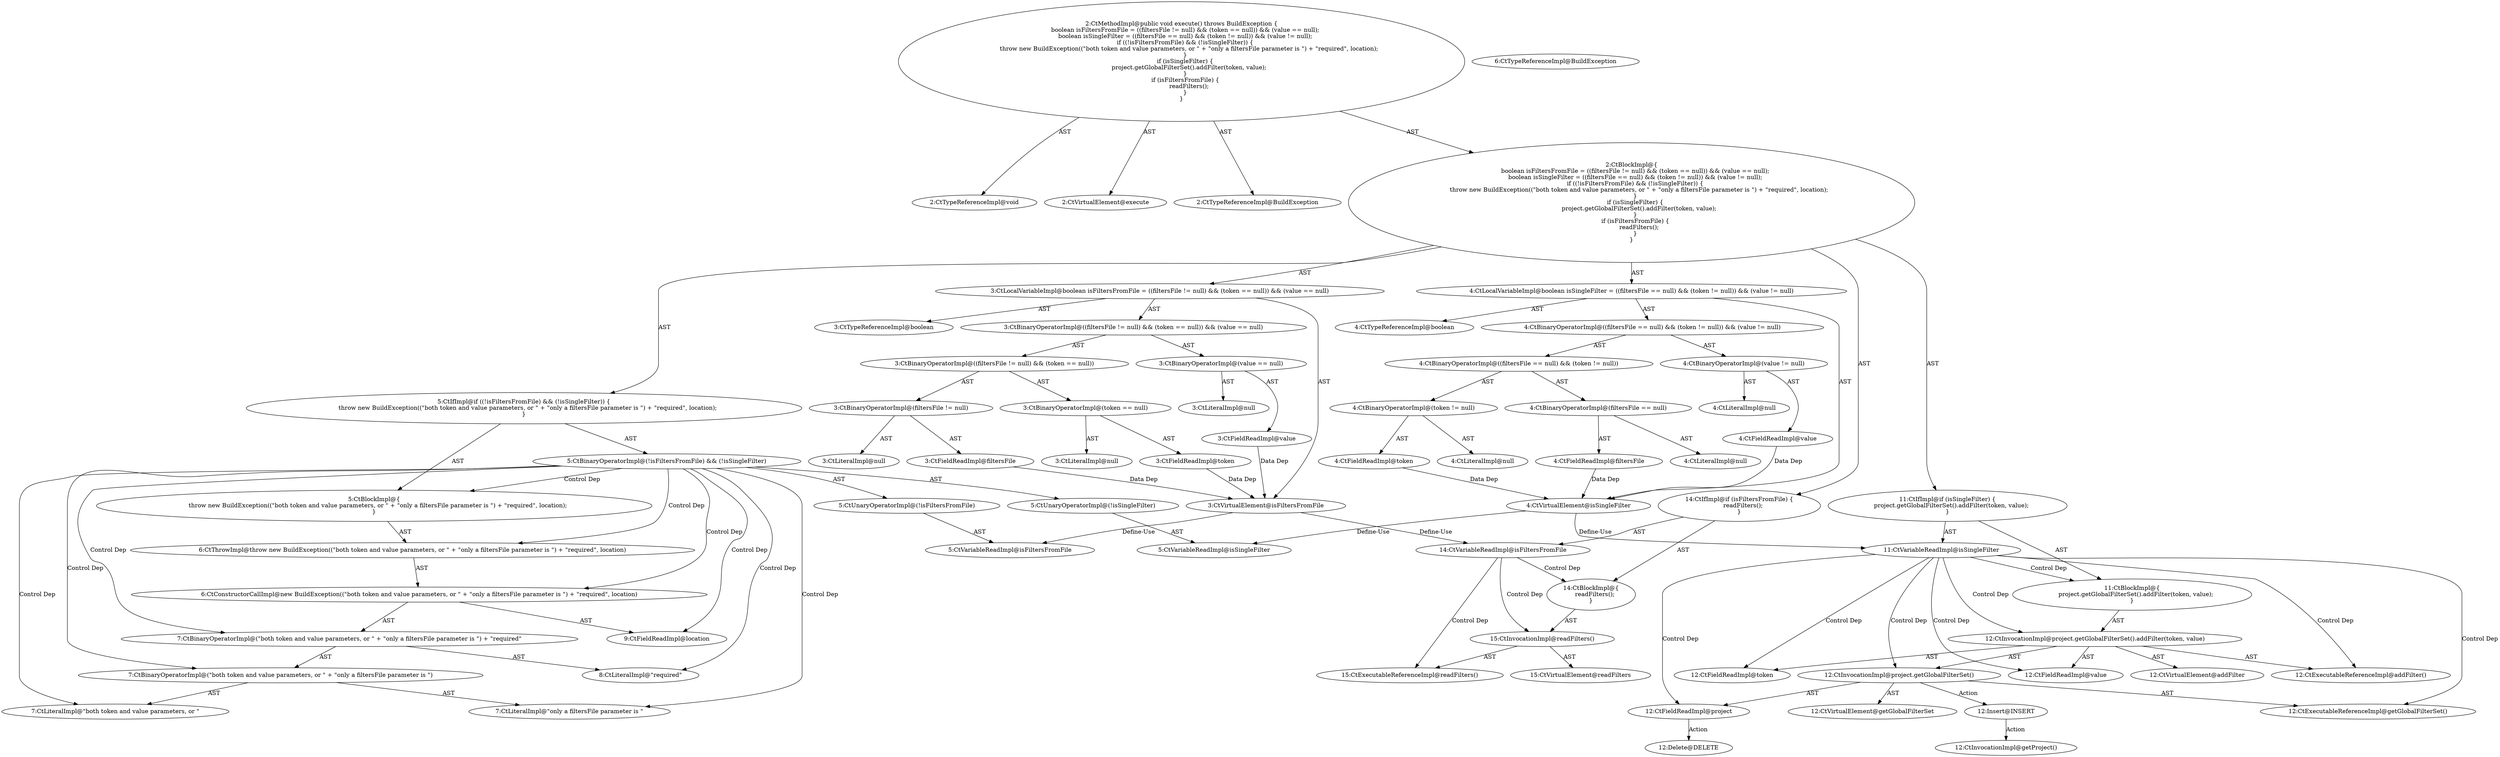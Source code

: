 digraph "execute#?" {
0 [label="2:CtTypeReferenceImpl@void" shape=ellipse]
1 [label="2:CtVirtualElement@execute" shape=ellipse]
2 [label="2:CtTypeReferenceImpl@BuildException" shape=ellipse]
3 [label="3:CtTypeReferenceImpl@boolean" shape=ellipse]
4 [label="3:CtFieldReadImpl@filtersFile" shape=ellipse]
5 [label="3:CtLiteralImpl@null" shape=ellipse]
6 [label="3:CtBinaryOperatorImpl@(filtersFile != null)" shape=ellipse]
7 [label="3:CtFieldReadImpl@token" shape=ellipse]
8 [label="3:CtLiteralImpl@null" shape=ellipse]
9 [label="3:CtBinaryOperatorImpl@(token == null)" shape=ellipse]
10 [label="3:CtBinaryOperatorImpl@((filtersFile != null) && (token == null))" shape=ellipse]
11 [label="3:CtFieldReadImpl@value" shape=ellipse]
12 [label="3:CtLiteralImpl@null" shape=ellipse]
13 [label="3:CtBinaryOperatorImpl@(value == null)" shape=ellipse]
14 [label="3:CtBinaryOperatorImpl@((filtersFile != null) && (token == null)) && (value == null)" shape=ellipse]
15 [label="3:CtVirtualElement@isFiltersFromFile" shape=ellipse]
16 [label="3:CtLocalVariableImpl@boolean isFiltersFromFile = ((filtersFile != null) && (token == null)) && (value == null)" shape=ellipse]
17 [label="4:CtTypeReferenceImpl@boolean" shape=ellipse]
18 [label="4:CtFieldReadImpl@filtersFile" shape=ellipse]
19 [label="4:CtLiteralImpl@null" shape=ellipse]
20 [label="4:CtBinaryOperatorImpl@(filtersFile == null)" shape=ellipse]
21 [label="4:CtFieldReadImpl@token" shape=ellipse]
22 [label="4:CtLiteralImpl@null" shape=ellipse]
23 [label="4:CtBinaryOperatorImpl@(token != null)" shape=ellipse]
24 [label="4:CtBinaryOperatorImpl@((filtersFile == null) && (token != null))" shape=ellipse]
25 [label="4:CtFieldReadImpl@value" shape=ellipse]
26 [label="4:CtLiteralImpl@null" shape=ellipse]
27 [label="4:CtBinaryOperatorImpl@(value != null)" shape=ellipse]
28 [label="4:CtBinaryOperatorImpl@((filtersFile == null) && (token != null)) && (value != null)" shape=ellipse]
29 [label="4:CtVirtualElement@isSingleFilter" shape=ellipse]
30 [label="4:CtLocalVariableImpl@boolean isSingleFilter = ((filtersFile == null) && (token != null)) && (value != null)" shape=ellipse]
31 [label="5:CtVariableReadImpl@isFiltersFromFile" shape=ellipse]
32 [label="5:CtUnaryOperatorImpl@(!isFiltersFromFile)" shape=ellipse]
33 [label="5:CtVariableReadImpl@isSingleFilter" shape=ellipse]
34 [label="5:CtUnaryOperatorImpl@(!isSingleFilter)" shape=ellipse]
35 [label="5:CtBinaryOperatorImpl@(!isFiltersFromFile) && (!isSingleFilter)" shape=ellipse]
36 [label="6:CtTypeReferenceImpl@BuildException" shape=ellipse]
37 [label="7:CtLiteralImpl@\"both token and value parameters, or \"" shape=ellipse]
38 [label="7:CtLiteralImpl@\"only a filtersFile parameter is \"" shape=ellipse]
39 [label="7:CtBinaryOperatorImpl@(\"both token and value parameters, or \" + \"only a filtersFile parameter is \")" shape=ellipse]
40 [label="8:CtLiteralImpl@\"required\"" shape=ellipse]
41 [label="7:CtBinaryOperatorImpl@(\"both token and value parameters, or \" + \"only a filtersFile parameter is \") + \"required\"" shape=ellipse]
42 [label="9:CtFieldReadImpl@location" shape=ellipse]
43 [label="6:CtConstructorCallImpl@new BuildException((\"both token and value parameters, or \" + \"only a filtersFile parameter is \") + \"required\", location)" shape=ellipse]
44 [label="6:CtThrowImpl@throw new BuildException((\"both token and value parameters, or \" + \"only a filtersFile parameter is \") + \"required\", location)" shape=ellipse]
45 [label="5:CtBlockImpl@\{
    throw new BuildException((\"both token and value parameters, or \" + \"only a filtersFile parameter is \") + \"required\", location);
\}" shape=ellipse]
46 [label="5:CtIfImpl@if ((!isFiltersFromFile) && (!isSingleFilter)) \{
    throw new BuildException((\"both token and value parameters, or \" + \"only a filtersFile parameter is \") + \"required\", location);
\}" shape=ellipse]
47 [label="11:CtVariableReadImpl@isSingleFilter" shape=ellipse]
48 [label="12:CtExecutableReferenceImpl@addFilter()" shape=ellipse]
49 [label="12:CtVirtualElement@addFilter" shape=ellipse]
50 [label="12:CtExecutableReferenceImpl@getGlobalFilterSet()" shape=ellipse]
51 [label="12:CtVirtualElement@getGlobalFilterSet" shape=ellipse]
52 [label="12:CtFieldReadImpl@project" shape=ellipse]
53 [label="12:CtInvocationImpl@project.getGlobalFilterSet()" shape=ellipse]
54 [label="12:CtFieldReadImpl@token" shape=ellipse]
55 [label="12:CtFieldReadImpl@value" shape=ellipse]
56 [label="12:CtInvocationImpl@project.getGlobalFilterSet().addFilter(token, value)" shape=ellipse]
57 [label="11:CtBlockImpl@\{
    project.getGlobalFilterSet().addFilter(token, value);
\}" shape=ellipse]
58 [label="11:CtIfImpl@if (isSingleFilter) \{
    project.getGlobalFilterSet().addFilter(token, value);
\}" shape=ellipse]
59 [label="14:CtVariableReadImpl@isFiltersFromFile" shape=ellipse]
60 [label="15:CtExecutableReferenceImpl@readFilters()" shape=ellipse]
61 [label="15:CtVirtualElement@readFilters" shape=ellipse]
62 [label="15:CtInvocationImpl@readFilters()" shape=ellipse]
63 [label="14:CtBlockImpl@\{
    readFilters();
\}" shape=ellipse]
64 [label="14:CtIfImpl@if (isFiltersFromFile) \{
    readFilters();
\}" shape=ellipse]
65 [label="2:CtBlockImpl@\{
    boolean isFiltersFromFile = ((filtersFile != null) && (token == null)) && (value == null);
    boolean isSingleFilter = ((filtersFile == null) && (token != null)) && (value != null);
    if ((!isFiltersFromFile) && (!isSingleFilter)) \{
        throw new BuildException((\"both token and value parameters, or \" + \"only a filtersFile parameter is \") + \"required\", location);
    \}
    if (isSingleFilter) \{
        project.getGlobalFilterSet().addFilter(token, value);
    \}
    if (isFiltersFromFile) \{
        readFilters();
    \}
\}" shape=ellipse]
66 [label="2:CtMethodImpl@public void execute() throws BuildException \{
    boolean isFiltersFromFile = ((filtersFile != null) && (token == null)) && (value == null);
    boolean isSingleFilter = ((filtersFile == null) && (token != null)) && (value != null);
    if ((!isFiltersFromFile) && (!isSingleFilter)) \{
        throw new BuildException((\"both token and value parameters, or \" + \"only a filtersFile parameter is \") + \"required\", location);
    \}
    if (isSingleFilter) \{
        project.getGlobalFilterSet().addFilter(token, value);
    \}
    if (isFiltersFromFile) \{
        readFilters();
    \}
\}" shape=ellipse]
67 [label="12:Delete@DELETE" shape=ellipse]
68 [label="12:Insert@INSERT" shape=ellipse]
69 [label="12:CtInvocationImpl@getProject()" shape=ellipse]
4 -> 15 [label="Data Dep"];
6 -> 4 [label="AST"];
6 -> 5 [label="AST"];
7 -> 15 [label="Data Dep"];
9 -> 7 [label="AST"];
9 -> 8 [label="AST"];
10 -> 6 [label="AST"];
10 -> 9 [label="AST"];
11 -> 15 [label="Data Dep"];
13 -> 11 [label="AST"];
13 -> 12 [label="AST"];
14 -> 10 [label="AST"];
14 -> 13 [label="AST"];
15 -> 31 [label="Define-Use"];
15 -> 59 [label="Define-Use"];
16 -> 15 [label="AST"];
16 -> 3 [label="AST"];
16 -> 14 [label="AST"];
18 -> 29 [label="Data Dep"];
20 -> 18 [label="AST"];
20 -> 19 [label="AST"];
21 -> 29 [label="Data Dep"];
23 -> 21 [label="AST"];
23 -> 22 [label="AST"];
24 -> 20 [label="AST"];
24 -> 23 [label="AST"];
25 -> 29 [label="Data Dep"];
27 -> 25 [label="AST"];
27 -> 26 [label="AST"];
28 -> 24 [label="AST"];
28 -> 27 [label="AST"];
29 -> 33 [label="Define-Use"];
29 -> 47 [label="Define-Use"];
30 -> 29 [label="AST"];
30 -> 17 [label="AST"];
30 -> 28 [label="AST"];
32 -> 31 [label="AST"];
34 -> 33 [label="AST"];
35 -> 32 [label="AST"];
35 -> 34 [label="AST"];
35 -> 45 [label="Control Dep"];
35 -> 44 [label="Control Dep"];
35 -> 43 [label="Control Dep"];
35 -> 41 [label="Control Dep"];
35 -> 39 [label="Control Dep"];
35 -> 37 [label="Control Dep"];
35 -> 38 [label="Control Dep"];
35 -> 40 [label="Control Dep"];
35 -> 42 [label="Control Dep"];
39 -> 37 [label="AST"];
39 -> 38 [label="AST"];
41 -> 39 [label="AST"];
41 -> 40 [label="AST"];
43 -> 41 [label="AST"];
43 -> 42 [label="AST"];
44 -> 43 [label="AST"];
45 -> 44 [label="AST"];
46 -> 35 [label="AST"];
46 -> 45 [label="AST"];
47 -> 57 [label="Control Dep"];
47 -> 56 [label="Control Dep"];
47 -> 48 [label="Control Dep"];
47 -> 53 [label="Control Dep"];
47 -> 50 [label="Control Dep"];
47 -> 52 [label="Control Dep"];
47 -> 54 [label="Control Dep"];
47 -> 55 [label="Control Dep"];
52 -> 67 [label="Action"];
53 -> 51 [label="AST"];
53 -> 52 [label="AST"];
53 -> 50 [label="AST"];
53 -> 68 [label="Action"];
56 -> 49 [label="AST"];
56 -> 53 [label="AST"];
56 -> 48 [label="AST"];
56 -> 54 [label="AST"];
56 -> 55 [label="AST"];
57 -> 56 [label="AST"];
58 -> 47 [label="AST"];
58 -> 57 [label="AST"];
59 -> 63 [label="Control Dep"];
59 -> 62 [label="Control Dep"];
59 -> 60 [label="Control Dep"];
62 -> 61 [label="AST"];
62 -> 60 [label="AST"];
63 -> 62 [label="AST"];
64 -> 59 [label="AST"];
64 -> 63 [label="AST"];
65 -> 16 [label="AST"];
65 -> 30 [label="AST"];
65 -> 46 [label="AST"];
65 -> 58 [label="AST"];
65 -> 64 [label="AST"];
66 -> 1 [label="AST"];
66 -> 0 [label="AST"];
66 -> 2 [label="AST"];
66 -> 65 [label="AST"];
68 -> 69 [label="Action"];
}